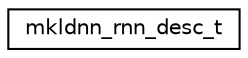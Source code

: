 digraph "Graphical Class Hierarchy"
{
  edge [fontname="Helvetica",fontsize="10",labelfontname="Helvetica",labelfontsize="10"];
  node [fontname="Helvetica",fontsize="10",shape=record];
  rankdir="LR";
  Node1 [label="mkldnn_rnn_desc_t",height=0.2,width=0.4,color="black", fillcolor="white", style="filled",URL="$structmkldnn__rnn__desc__t.html"];
}
